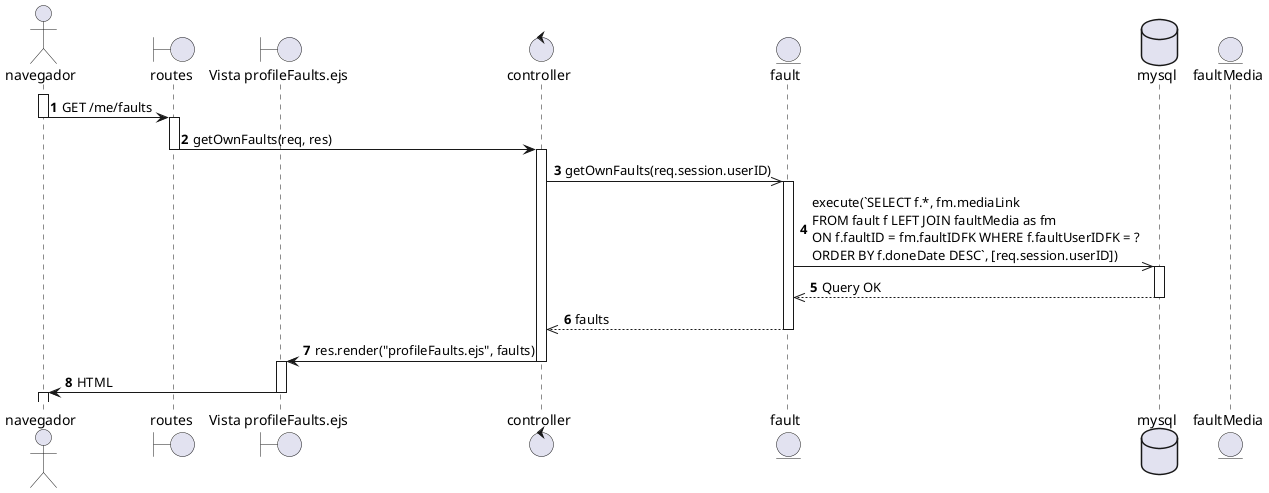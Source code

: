 @startuml

actor navegador as nav
boundary routes
boundary "Vista profileFaults.ejs" as pf
control controller
entity fault as f
database mysql
entity faultMedia as fm

autonumber

activate nav
nav -> routes: GET /me/faults
deactivate nav
activate routes
routes -> controller: getOwnFaults(req, res)
deactivate routes

activate controller
controller ->> f: getOwnFaults(req.session.userID)
activate f
f ->> mysql: execute(`SELECT f.*, fm.mediaLink \nFROM fault f LEFT JOIN faultMedia as fm \nON f.faultID = fm.faultIDFK WHERE f.faultUserIDFK = ? \nORDER BY f.doneDate DESC`, [req.session.userID]) 
activate mysql
mysql -->> f: Query OK
deactivate mysql
f -->> controller: faults
deactivate f

controller -> pf: res.render("profileFaults.ejs", faults)
deactivate controller
activate pf
pf -> nav: HTML
deactivate pf

activate nav


@enduml

